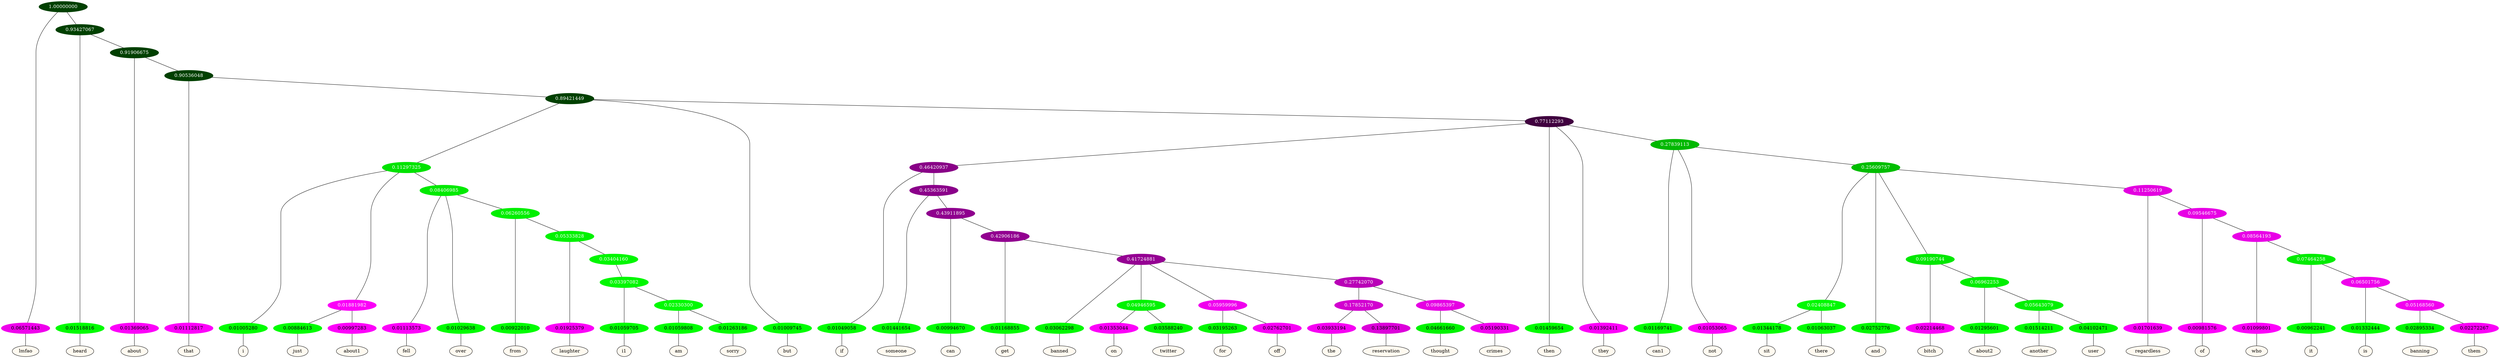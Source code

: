 graph {
	node [format=png height=0.15 nodesep=0.001 ordering=out overlap=prism overlap_scaling=0.01 ranksep=0.001 ratio=0.2 style=filled width=0.15]
	{
		rank=same
		a_w_1 [label=lmfao color=black fillcolor=floralwhite style="filled,solid"]
		a_w_3 [label=heard color=black fillcolor=floralwhite style="filled,solid"]
		a_w_5 [label=about color=black fillcolor=floralwhite style="filled,solid"]
		a_w_7 [label=that color=black fillcolor=floralwhite style="filled,solid"]
		a_w_12 [label=i color=black fillcolor=floralwhite style="filled,solid"]
		a_w_19 [label=just color=black fillcolor=floralwhite style="filled,solid"]
		a_w_20 [label=about1 color=black fillcolor=floralwhite style="filled,solid"]
		a_w_21 [label=fell color=black fillcolor=floralwhite style="filled,solid"]
		a_w_22 [label=over color=black fillcolor=floralwhite style="filled,solid"]
		a_w_29 [label=from color=black fillcolor=floralwhite style="filled,solid"]
		a_w_37 [label=laughter color=black fillcolor=floralwhite style="filled,solid"]
		a_w_54 [label=i1 color=black fillcolor=floralwhite style="filled,solid"]
		a_w_64 [label=am color=black fillcolor=floralwhite style="filled,solid"]
		a_w_65 [label=sorry color=black fillcolor=floralwhite style="filled,solid"]
		a_w_10 [label=but color=black fillcolor=floralwhite style="filled,solid"]
		a_w_24 [label=if color=black fillcolor=floralwhite style="filled,solid"]
		a_w_31 [label=someone color=black fillcolor=floralwhite style="filled,solid"]
		a_w_39 [label=can color=black fillcolor=floralwhite style="filled,solid"]
		a_w_48 [label=get color=black fillcolor=floralwhite style="filled,solid"]
		a_w_56 [label=banned color=black fillcolor=floralwhite style="filled,solid"]
		a_w_66 [label=on color=black fillcolor=floralwhite style="filled,solid"]
		a_w_67 [label=twitter color=black fillcolor=floralwhite style="filled,solid"]
		a_w_68 [label=for color=black fillcolor=floralwhite style="filled,solid"]
		a_w_69 [label=off color=black fillcolor=floralwhite style="filled,solid"]
		a_w_74 [label=the color=black fillcolor=floralwhite style="filled,solid"]
		a_w_75 [label=reservation color=black fillcolor=floralwhite style="filled,solid"]
		a_w_76 [label=thought color=black fillcolor=floralwhite style="filled,solid"]
		a_w_77 [label=crimes color=black fillcolor=floralwhite style="filled,solid"]
		a_w_16 [label=then color=black fillcolor=floralwhite style="filled,solid"]
		a_w_17 [label=they color=black fillcolor=floralwhite style="filled,solid"]
		a_w_26 [label=can1 color=black fillcolor=floralwhite style="filled,solid"]
		a_w_27 [label=not color=black fillcolor=floralwhite style="filled,solid"]
		a_w_41 [label=sit color=black fillcolor=floralwhite style="filled,solid"]
		a_w_42 [label=there color=black fillcolor=floralwhite style="filled,solid"]
		a_w_34 [label=and color=black fillcolor=floralwhite style="filled,solid"]
		a_w_43 [label=bitch color=black fillcolor=floralwhite style="filled,solid"]
		a_w_50 [label=about2 color=black fillcolor=floralwhite style="filled,solid"]
		a_w_60 [label=another color=black fillcolor=floralwhite style="filled,solid"]
		a_w_61 [label=user color=black fillcolor=floralwhite style="filled,solid"]
		a_w_45 [label=regardless color=black fillcolor=floralwhite style="filled,solid"]
		a_w_52 [label=of color=black fillcolor=floralwhite style="filled,solid"]
		a_w_62 [label=who color=black fillcolor=floralwhite style="filled,solid"]
		a_w_72 [label=it color=black fillcolor=floralwhite style="filled,solid"]
		a_w_78 [label=is color=black fillcolor=floralwhite style="filled,solid"]
		a_w_80 [label=banning color=black fillcolor=floralwhite style="filled,solid"]
		a_w_81 [label=them color=black fillcolor=floralwhite style="filled,solid"]
	}
	a_n_1 -- a_w_1
	a_n_3 -- a_w_3
	a_n_5 -- a_w_5
	a_n_7 -- a_w_7
	a_n_12 -- a_w_12
	a_n_19 -- a_w_19
	a_n_20 -- a_w_20
	a_n_21 -- a_w_21
	a_n_22 -- a_w_22
	a_n_29 -- a_w_29
	a_n_37 -- a_w_37
	a_n_54 -- a_w_54
	a_n_64 -- a_w_64
	a_n_65 -- a_w_65
	a_n_10 -- a_w_10
	a_n_24 -- a_w_24
	a_n_31 -- a_w_31
	a_n_39 -- a_w_39
	a_n_48 -- a_w_48
	a_n_56 -- a_w_56
	a_n_66 -- a_w_66
	a_n_67 -- a_w_67
	a_n_68 -- a_w_68
	a_n_69 -- a_w_69
	a_n_74 -- a_w_74
	a_n_75 -- a_w_75
	a_n_76 -- a_w_76
	a_n_77 -- a_w_77
	a_n_16 -- a_w_16
	a_n_17 -- a_w_17
	a_n_26 -- a_w_26
	a_n_27 -- a_w_27
	a_n_41 -- a_w_41
	a_n_42 -- a_w_42
	a_n_34 -- a_w_34
	a_n_43 -- a_w_43
	a_n_50 -- a_w_50
	a_n_60 -- a_w_60
	a_n_61 -- a_w_61
	a_n_45 -- a_w_45
	a_n_52 -- a_w_52
	a_n_62 -- a_w_62
	a_n_72 -- a_w_72
	a_n_78 -- a_w_78
	a_n_80 -- a_w_80
	a_n_81 -- a_w_81
	{
		rank=same
		a_n_1 [label=0.06571443 color="0.835 1.000 0.934" fontcolor=black]
		a_n_3 [label=0.01518816 color="0.334 1.000 0.985" fontcolor=black]
		a_n_5 [label=0.01369065 color="0.835 1.000 0.986" fontcolor=black]
		a_n_7 [label=0.01112817 color="0.835 1.000 0.989" fontcolor=black]
		a_n_12 [label=0.01005280 color="0.334 1.000 0.990" fontcolor=black]
		a_n_19 [label=0.00884613 color="0.334 1.000 0.991" fontcolor=black]
		a_n_20 [label=0.00997283 color="0.835 1.000 0.990" fontcolor=black]
		a_n_21 [label=0.01113573 color="0.835 1.000 0.989" fontcolor=black]
		a_n_22 [label=0.01029638 color="0.334 1.000 0.990" fontcolor=black]
		a_n_29 [label=0.00922010 color="0.334 1.000 0.991" fontcolor=black]
		a_n_37 [label=0.01925379 color="0.835 1.000 0.981" fontcolor=black]
		a_n_54 [label=0.01059705 color="0.334 1.000 0.989" fontcolor=black]
		a_n_64 [label=0.01059808 color="0.334 1.000 0.989" fontcolor=black]
		a_n_65 [label=0.01263186 color="0.334 1.000 0.987" fontcolor=black]
		a_n_10 [label=0.01009745 color="0.334 1.000 0.990" fontcolor=black]
		a_n_24 [label=0.01049058 color="0.334 1.000 0.990" fontcolor=black]
		a_n_31 [label=0.01441654 color="0.334 1.000 0.986" fontcolor=black]
		a_n_39 [label=0.00994670 color="0.334 1.000 0.990" fontcolor=black]
		a_n_48 [label=0.01168855 color="0.334 1.000 0.988" fontcolor=black]
		a_n_56 [label=0.03062298 color="0.334 1.000 0.969" fontcolor=black]
		a_n_66 [label=0.01353044 color="0.835 1.000 0.986" fontcolor=black]
		a_n_67 [label=0.03588240 color="0.334 1.000 0.964" fontcolor=black]
		a_n_68 [label=0.03195263 color="0.334 1.000 0.968" fontcolor=black]
		a_n_69 [label=0.02762701 color="0.835 1.000 0.972" fontcolor=black]
		a_n_74 [label=0.03933194 color="0.835 1.000 0.961" fontcolor=black]
		a_n_75 [label=0.13897701 color="0.835 1.000 0.861" fontcolor=black]
		a_n_76 [label=0.04661660 color="0.334 1.000 0.953" fontcolor=black]
		a_n_77 [label=0.05190331 color="0.835 1.000 0.948" fontcolor=black]
		a_n_16 [label=0.01459654 color="0.334 1.000 0.985" fontcolor=black]
		a_n_17 [label=0.01392411 color="0.835 1.000 0.986" fontcolor=black]
		a_n_26 [label=0.01169741 color="0.334 1.000 0.988" fontcolor=black]
		a_n_27 [label=0.01053065 color="0.835 1.000 0.989" fontcolor=black]
		a_n_41 [label=0.01344178 color="0.334 1.000 0.987" fontcolor=black]
		a_n_42 [label=0.01063037 color="0.334 1.000 0.989" fontcolor=black]
		a_n_34 [label=0.02752776 color="0.334 1.000 0.972" fontcolor=black]
		a_n_43 [label=0.02214468 color="0.835 1.000 0.978" fontcolor=black]
		a_n_50 [label=0.01295601 color="0.334 1.000 0.987" fontcolor=black]
		a_n_60 [label=0.01514211 color="0.334 1.000 0.985" fontcolor=black]
		a_n_61 [label=0.04102471 color="0.334 1.000 0.959" fontcolor=black]
		a_n_45 [label=0.01701639 color="0.835 1.000 0.983" fontcolor=black]
		a_n_52 [label=0.00981576 color="0.835 1.000 0.990" fontcolor=black]
		a_n_62 [label=0.01099801 color="0.835 1.000 0.989" fontcolor=black]
		a_n_72 [label=0.00962241 color="0.334 1.000 0.990" fontcolor=black]
		a_n_78 [label=0.01332444 color="0.334 1.000 0.987" fontcolor=black]
		a_n_80 [label=0.02895334 color="0.334 1.000 0.971" fontcolor=black]
		a_n_81 [label=0.02272267 color="0.835 1.000 0.977" fontcolor=black]
	}
	a_n_0 [label=1.00000000 color="0.334 1.000 0.250" fontcolor=grey99]
	a_n_0 -- a_n_1
	a_n_2 [label=0.93427067 color="0.334 1.000 0.250" fontcolor=grey99]
	a_n_0 -- a_n_2
	a_n_2 -- a_n_3
	a_n_4 [label=0.91906675 color="0.334 1.000 0.250" fontcolor=grey99]
	a_n_2 -- a_n_4
	a_n_4 -- a_n_5
	a_n_6 [label=0.90536048 color="0.334 1.000 0.250" fontcolor=grey99]
	a_n_4 -- a_n_6
	a_n_6 -- a_n_7
	a_n_8 [label=0.89421449 color="0.334 1.000 0.250" fontcolor=grey99]
	a_n_6 -- a_n_8
	a_n_9 [label=0.11297325 color="0.334 1.000 0.887" fontcolor=grey99]
	a_n_8 -- a_n_9
	a_n_8 -- a_n_10
	a_n_11 [label=0.77112293 color="0.835 1.000 0.250" fontcolor=grey99]
	a_n_8 -- a_n_11
	a_n_9 -- a_n_12
	a_n_13 [label=0.01881982 color="0.835 1.000 0.981" fontcolor=grey99]
	a_n_9 -- a_n_13
	a_n_14 [label=0.08406985 color="0.334 1.000 0.916" fontcolor=grey99]
	a_n_9 -- a_n_14
	a_n_15 [label=0.46420937 color="0.835 1.000 0.536" fontcolor=grey99]
	a_n_11 -- a_n_15
	a_n_11 -- a_n_16
	a_n_11 -- a_n_17
	a_n_18 [label=0.27839113 color="0.334 1.000 0.722" fontcolor=grey99]
	a_n_11 -- a_n_18
	a_n_13 -- a_n_19
	a_n_13 -- a_n_20
	a_n_14 -- a_n_21
	a_n_14 -- a_n_22
	a_n_23 [label=0.06260556 color="0.334 1.000 0.937" fontcolor=grey99]
	a_n_14 -- a_n_23
	a_n_15 -- a_n_24
	a_n_25 [label=0.45363591 color="0.835 1.000 0.546" fontcolor=grey99]
	a_n_15 -- a_n_25
	a_n_18 -- a_n_26
	a_n_18 -- a_n_27
	a_n_28 [label=0.25609757 color="0.334 1.000 0.744" fontcolor=grey99]
	a_n_18 -- a_n_28
	a_n_23 -- a_n_29
	a_n_30 [label=0.05333828 color="0.334 1.000 0.947" fontcolor=grey99]
	a_n_23 -- a_n_30
	a_n_25 -- a_n_31
	a_n_32 [label=0.43911895 color="0.835 1.000 0.561" fontcolor=grey99]
	a_n_25 -- a_n_32
	a_n_33 [label=0.02408847 color="0.334 1.000 0.976" fontcolor=grey99]
	a_n_28 -- a_n_33
	a_n_28 -- a_n_34
	a_n_35 [label=0.09190744 color="0.334 1.000 0.908" fontcolor=grey99]
	a_n_28 -- a_n_35
	a_n_36 [label=0.11250619 color="0.835 1.000 0.887" fontcolor=grey99]
	a_n_28 -- a_n_36
	a_n_30 -- a_n_37
	a_n_38 [label=0.03404160 color="0.334 1.000 0.966" fontcolor=grey99]
	a_n_30 -- a_n_38
	a_n_32 -- a_n_39
	a_n_40 [label=0.42906186 color="0.835 1.000 0.571" fontcolor=grey99]
	a_n_32 -- a_n_40
	a_n_33 -- a_n_41
	a_n_33 -- a_n_42
	a_n_35 -- a_n_43
	a_n_44 [label=0.06962253 color="0.334 1.000 0.930" fontcolor=grey99]
	a_n_35 -- a_n_44
	a_n_36 -- a_n_45
	a_n_46 [label=0.09546675 color="0.835 1.000 0.905" fontcolor=grey99]
	a_n_36 -- a_n_46
	a_n_47 [label=0.03397082 color="0.334 1.000 0.966" fontcolor=grey99]
	a_n_38 -- a_n_47
	a_n_40 -- a_n_48
	a_n_49 [label=0.41724881 color="0.835 1.000 0.583" fontcolor=grey99]
	a_n_40 -- a_n_49
	a_n_44 -- a_n_50
	a_n_51 [label=0.05643079 color="0.334 1.000 0.944" fontcolor=grey99]
	a_n_44 -- a_n_51
	a_n_46 -- a_n_52
	a_n_53 [label=0.08564193 color="0.835 1.000 0.914" fontcolor=grey99]
	a_n_46 -- a_n_53
	a_n_47 -- a_n_54
	a_n_55 [label=0.02330300 color="0.334 1.000 0.977" fontcolor=grey99]
	a_n_47 -- a_n_55
	a_n_49 -- a_n_56
	a_n_57 [label=0.04946595 color="0.334 1.000 0.951" fontcolor=grey99]
	a_n_49 -- a_n_57
	a_n_58 [label=0.05959996 color="0.835 1.000 0.940" fontcolor=grey99]
	a_n_49 -- a_n_58
	a_n_59 [label=0.27742070 color="0.835 1.000 0.723" fontcolor=grey99]
	a_n_49 -- a_n_59
	a_n_51 -- a_n_60
	a_n_51 -- a_n_61
	a_n_53 -- a_n_62
	a_n_63 [label=0.07464258 color="0.334 1.000 0.925" fontcolor=grey99]
	a_n_53 -- a_n_63
	a_n_55 -- a_n_64
	a_n_55 -- a_n_65
	a_n_57 -- a_n_66
	a_n_57 -- a_n_67
	a_n_58 -- a_n_68
	a_n_58 -- a_n_69
	a_n_70 [label=0.17852170 color="0.835 1.000 0.821" fontcolor=grey99]
	a_n_59 -- a_n_70
	a_n_71 [label=0.09865397 color="0.835 1.000 0.901" fontcolor=grey99]
	a_n_59 -- a_n_71
	a_n_63 -- a_n_72
	a_n_73 [label=0.06501756 color="0.835 1.000 0.935" fontcolor=grey99]
	a_n_63 -- a_n_73
	a_n_70 -- a_n_74
	a_n_70 -- a_n_75
	a_n_71 -- a_n_76
	a_n_71 -- a_n_77
	a_n_73 -- a_n_78
	a_n_79 [label=0.05168560 color="0.835 1.000 0.948" fontcolor=grey99]
	a_n_73 -- a_n_79
	a_n_79 -- a_n_80
	a_n_79 -- a_n_81
}
